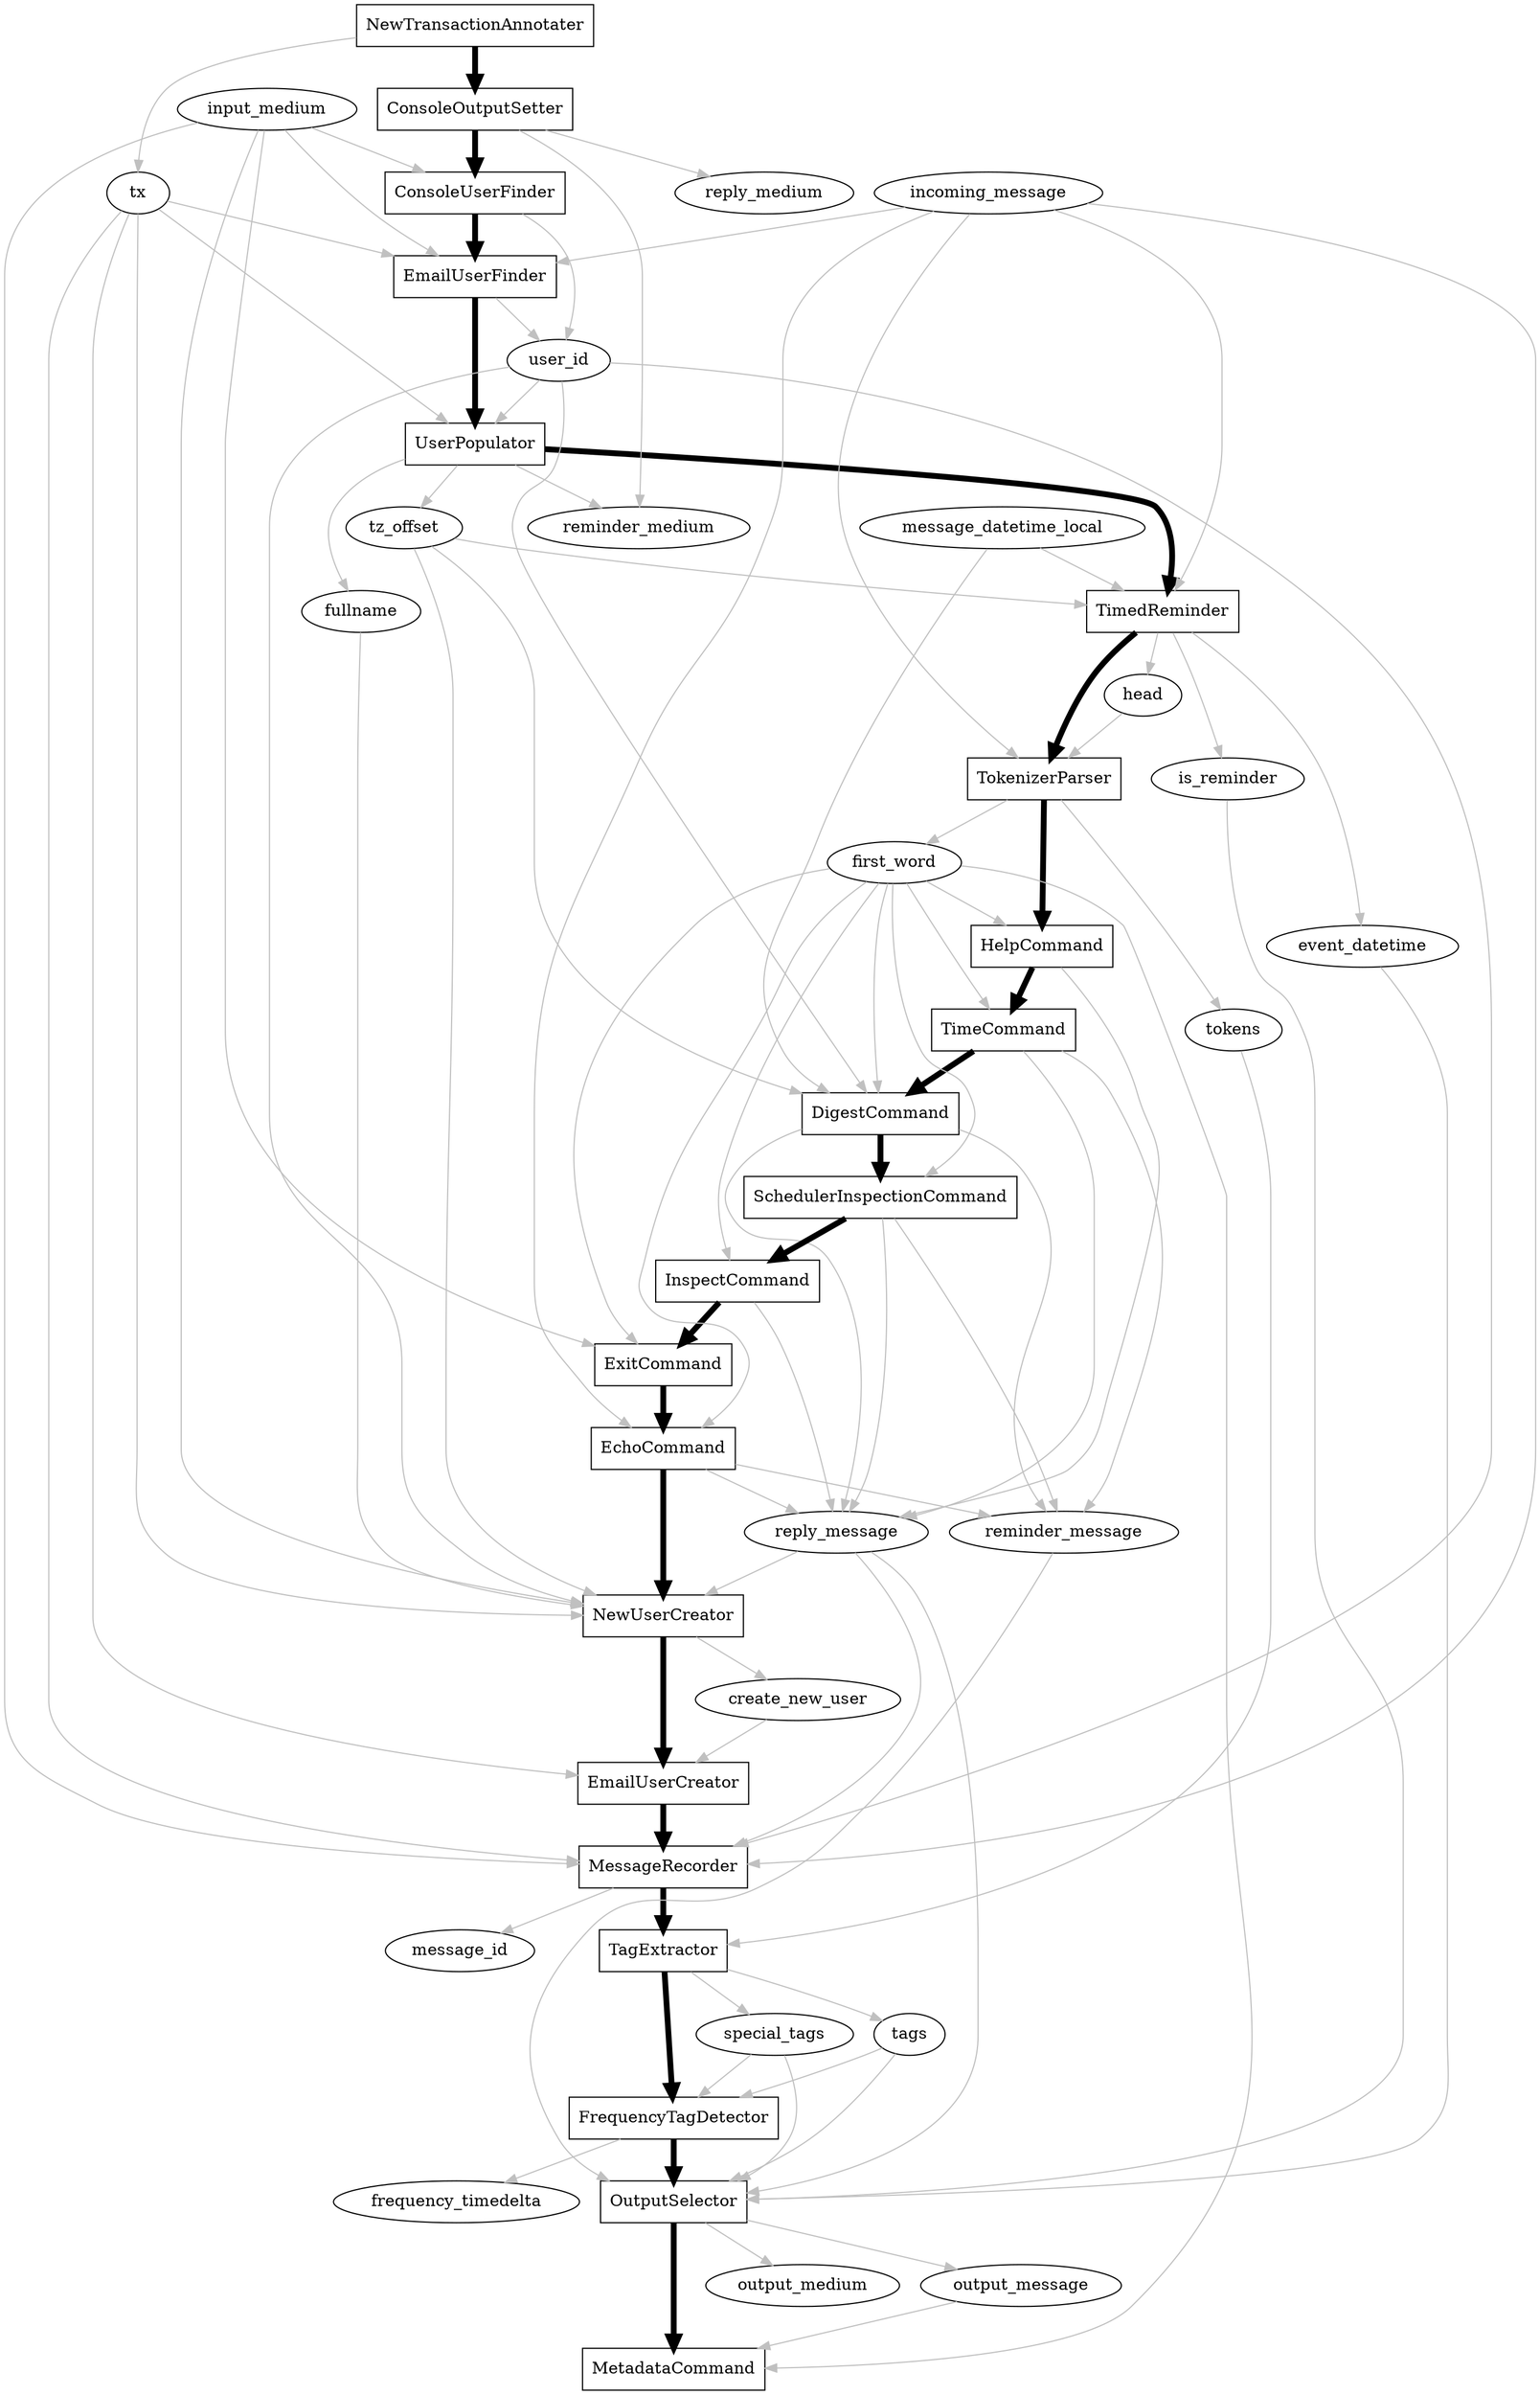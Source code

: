 digraph G {
	node [shape=box]; TimedReminder HelpCommand FrequencyTagDetector DigestCommand EchoCommand ExitCommand MetadataCommand MessageRecorder SchedulerInspectionCommand UserPopulator InspectCommand OutputSelector NewTransactionAnnotater TagExtractor ConsoleUserFinder TimeCommand TokenizerParser EmailUserFinder EmailUserCreator ConsoleOutputSetter NewUserCreator
	node [shape=ellipse]; input_medium
	input_medium -> ExitCommand [weight = 10 color = gray];
	node [shape=ellipse]; first_word
	first_word -> ExitCommand [weight = 10 color = gray];
	node [shape=ellipse]; incoming_message
	incoming_message -> EchoCommand [weight = 10 color = gray];
	first_word -> EchoCommand [weight = 10 color = gray];
	node [shape=ellipse]; is_reminder
	is_reminder -> OutputSelector [weight = 10 color = gray];
	node [shape=ellipse]; tags
	tags -> OutputSelector [weight = 10 color = gray];
	node [shape=ellipse]; reply_message
	reply_message -> OutputSelector [weight = 10 color = gray];
	node [shape=ellipse]; reminder_message
	reminder_message -> OutputSelector [weight = 10 color = gray];
	node [shape=ellipse]; special_tags
	special_tags -> OutputSelector [weight = 10 color = gray];
	node [shape=ellipse]; event_datetime
	event_datetime -> OutputSelector [weight = 10 color = gray];
	first_word -> TimeCommand [weight = 10 color = gray];
	incoming_message -> EmailUserFinder [weight = 10 color = gray];
	input_medium -> EmailUserFinder [weight = 10 color = gray];
	node [shape=ellipse]; tx
	tx -> EmailUserFinder [weight = 10 color = gray];
	TagExtractor -> special_tags [weight = 10 color = gray];
	TimedReminder -> event_datetime [weight = 10 color = gray];
	input_medium -> NewUserCreator [weight = 10 color = gray];
	node [shape=ellipse]; user_id
	user_id -> NewUserCreator [weight = 10 color = gray];
	tx -> NewUserCreator [weight = 10 color = gray];
	node [shape=ellipse]; tz_offset
	tz_offset -> NewUserCreator [weight = 10 color = gray];
	reply_message -> NewUserCreator [weight = 10 color = gray];
	node [shape=ellipse]; fullname
	fullname -> NewUserCreator [weight = 10 color = gray];
	node [shape=ellipse]; create_new_user
	create_new_user -> EmailUserCreator [weight = 10 color = gray];
	tx -> EmailUserCreator [weight = 10 color = gray];
	EmailUserFinder -> user_id [weight = 10 color = gray];
	ConsoleUserFinder -> user_id [weight = 10 color = gray];
	NewTransactionAnnotater -> tx [weight = 10 color = gray];
	UserPopulator -> tz_offset [weight = 10 color = gray];
	first_word -> InspectCommand [weight = 10 color = gray];
	UserPopulator -> reminder_medium [weight = 10 color = gray];
	ConsoleOutputSetter -> reminder_medium [weight = 10 color = gray];
	TimeCommand -> reminder_message [weight = 10 color = gray];
	SchedulerInspectionCommand -> reminder_message [weight = 10 color = gray];
	DigestCommand -> reminder_message [weight = 10 color = gray];
	EchoCommand -> reminder_message [weight = 10 color = gray];
	node [shape=ellipse]; output_message
	output_message -> MetadataCommand [weight = 10 color = gray];
	first_word -> MetadataCommand [weight = 10 color = gray];
	OutputSelector -> output_message [weight = 10 color = gray];
	TokenizerParser -> first_word [weight = 10 color = gray];
	MessageRecorder -> message_id [weight = 10 color = gray];
	TimedReminder -> is_reminder [weight = 10 color = gray];
	TimedReminder -> head [weight = 10 color = gray];
	TagExtractor -> tags [weight = 10 color = gray];
	incoming_message -> MessageRecorder [weight = 10 color = gray];
	input_medium -> MessageRecorder [weight = 10 color = gray];
	user_id -> MessageRecorder [weight = 10 color = gray];
	reply_message -> MessageRecorder [weight = 10 color = gray];
	tx -> MessageRecorder [weight = 10 color = gray];
	FrequencyTagDetector -> frequency_timedelta [weight = 10 color = gray];
	NewUserCreator -> create_new_user [weight = 10 color = gray];
	ConsoleOutputSetter -> reply_medium [weight = 10 color = gray];
	TokenizerParser -> tokens [weight = 10 color = gray];
	first_word -> SchedulerInspectionCommand [weight = 10 color = gray];
	node [shape=ellipse]; tokens
	tokens -> TagExtractor [weight = 10 color = gray];
	node [shape=ellipse]; message_datetime_local
	message_datetime_local -> DigestCommand [weight = 10 color = gray];
	user_id -> DigestCommand [weight = 10 color = gray];
	tz_offset -> DigestCommand [weight = 10 color = gray];
	first_word -> DigestCommand [weight = 10 color = gray];
	incoming_message -> TimedReminder [weight = 10 color = gray];
	message_datetime_local -> TimedReminder [weight = 10 color = gray];
	tz_offset -> TimedReminder [weight = 10 color = gray];
	special_tags -> FrequencyTagDetector [weight = 10 color = gray];
	tags -> FrequencyTagDetector [weight = 10 color = gray];
	user_id -> UserPopulator [weight = 10 color = gray];
	tx -> UserPopulator [weight = 10 color = gray];
	OutputSelector -> output_medium [weight = 10 color = gray];
	InspectCommand -> reply_message [weight = 10 color = gray];
	EchoCommand -> reply_message [weight = 10 color = gray];
	SchedulerInspectionCommand -> reply_message [weight = 10 color = gray];
	DigestCommand -> reply_message [weight = 10 color = gray];
	TimeCommand -> reply_message [weight = 10 color = gray];
	HelpCommand -> reply_message [weight = 10 color = gray];
	incoming_message -> TokenizerParser [weight = 10 color = gray];
	node [shape=ellipse]; head
	head -> TokenizerParser [weight = 10 color = gray];
	UserPopulator -> fullname [weight = 10 color = gray];
	first_word -> HelpCommand [weight = 10 color = gray];
	input_medium -> ConsoleUserFinder [weight = 10 color = gray];
	NewTransactionAnnotater -> ConsoleOutputSetter [penwidth = 5 weight = 100];
	ConsoleOutputSetter -> ConsoleUserFinder [penwidth = 5 weight = 100];
	ConsoleUserFinder -> EmailUserFinder [penwidth = 5 weight = 100];
	EmailUserFinder -> UserPopulator [penwidth = 5 weight = 100];
	UserPopulator -> TimedReminder [penwidth = 5 weight = 100];
	TimedReminder -> TokenizerParser [penwidth = 5 weight = 100];
	TokenizerParser -> HelpCommand [penwidth = 5 weight = 100];
	HelpCommand -> TimeCommand [penwidth = 5 weight = 100];
	TimeCommand -> DigestCommand [penwidth = 5 weight = 100];
	DigestCommand -> SchedulerInspectionCommand [penwidth = 5 weight = 100];
	SchedulerInspectionCommand -> InspectCommand [penwidth = 5 weight = 100];
	InspectCommand -> ExitCommand [penwidth = 5 weight = 100];
	ExitCommand -> EchoCommand [penwidth = 5 weight = 100];
	EchoCommand -> NewUserCreator [penwidth = 5 weight = 100];
	NewUserCreator -> EmailUserCreator [penwidth = 5 weight = 100];
	EmailUserCreator -> MessageRecorder [penwidth = 5 weight = 100];
	MessageRecorder -> TagExtractor [penwidth = 5 weight = 100];
	TagExtractor -> FrequencyTagDetector [penwidth = 5 weight = 100];
	FrequencyTagDetector -> OutputSelector [penwidth = 5 weight = 100];
	OutputSelector -> MetadataCommand [penwidth = 5 weight = 100];
}